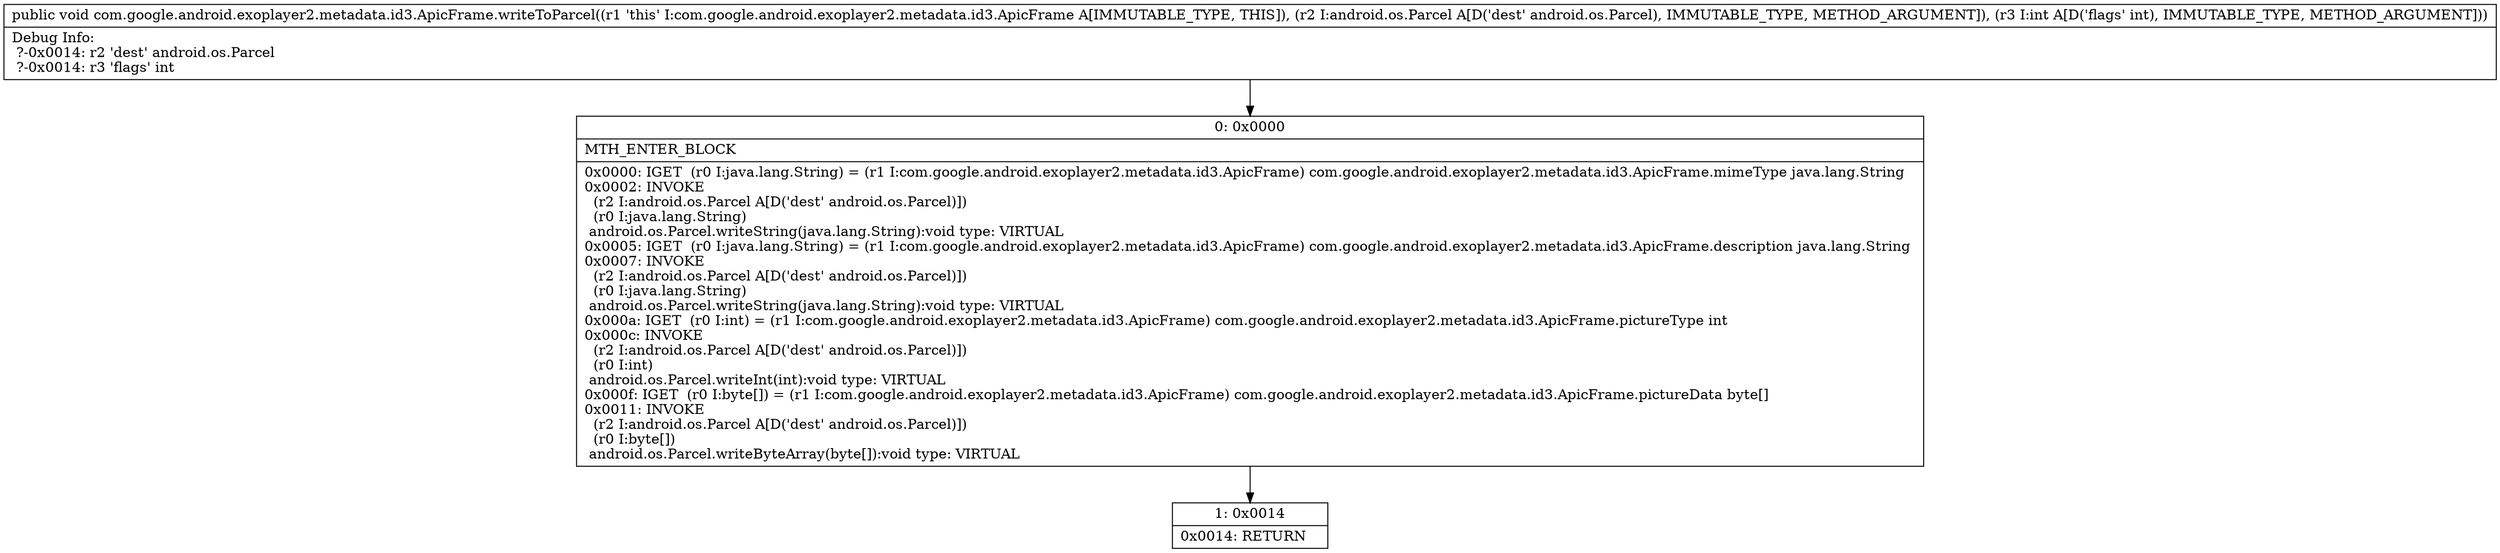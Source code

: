 digraph "CFG forcom.google.android.exoplayer2.metadata.id3.ApicFrame.writeToParcel(Landroid\/os\/Parcel;I)V" {
Node_0 [shape=record,label="{0\:\ 0x0000|MTH_ENTER_BLOCK\l|0x0000: IGET  (r0 I:java.lang.String) = (r1 I:com.google.android.exoplayer2.metadata.id3.ApicFrame) com.google.android.exoplayer2.metadata.id3.ApicFrame.mimeType java.lang.String \l0x0002: INVOKE  \l  (r2 I:android.os.Parcel A[D('dest' android.os.Parcel)])\l  (r0 I:java.lang.String)\l android.os.Parcel.writeString(java.lang.String):void type: VIRTUAL \l0x0005: IGET  (r0 I:java.lang.String) = (r1 I:com.google.android.exoplayer2.metadata.id3.ApicFrame) com.google.android.exoplayer2.metadata.id3.ApicFrame.description java.lang.String \l0x0007: INVOKE  \l  (r2 I:android.os.Parcel A[D('dest' android.os.Parcel)])\l  (r0 I:java.lang.String)\l android.os.Parcel.writeString(java.lang.String):void type: VIRTUAL \l0x000a: IGET  (r0 I:int) = (r1 I:com.google.android.exoplayer2.metadata.id3.ApicFrame) com.google.android.exoplayer2.metadata.id3.ApicFrame.pictureType int \l0x000c: INVOKE  \l  (r2 I:android.os.Parcel A[D('dest' android.os.Parcel)])\l  (r0 I:int)\l android.os.Parcel.writeInt(int):void type: VIRTUAL \l0x000f: IGET  (r0 I:byte[]) = (r1 I:com.google.android.exoplayer2.metadata.id3.ApicFrame) com.google.android.exoplayer2.metadata.id3.ApicFrame.pictureData byte[] \l0x0011: INVOKE  \l  (r2 I:android.os.Parcel A[D('dest' android.os.Parcel)])\l  (r0 I:byte[])\l android.os.Parcel.writeByteArray(byte[]):void type: VIRTUAL \l}"];
Node_1 [shape=record,label="{1\:\ 0x0014|0x0014: RETURN   \l}"];
MethodNode[shape=record,label="{public void com.google.android.exoplayer2.metadata.id3.ApicFrame.writeToParcel((r1 'this' I:com.google.android.exoplayer2.metadata.id3.ApicFrame A[IMMUTABLE_TYPE, THIS]), (r2 I:android.os.Parcel A[D('dest' android.os.Parcel), IMMUTABLE_TYPE, METHOD_ARGUMENT]), (r3 I:int A[D('flags' int), IMMUTABLE_TYPE, METHOD_ARGUMENT]))  | Debug Info:\l  ?\-0x0014: r2 'dest' android.os.Parcel\l  ?\-0x0014: r3 'flags' int\l}"];
MethodNode -> Node_0;
Node_0 -> Node_1;
}


